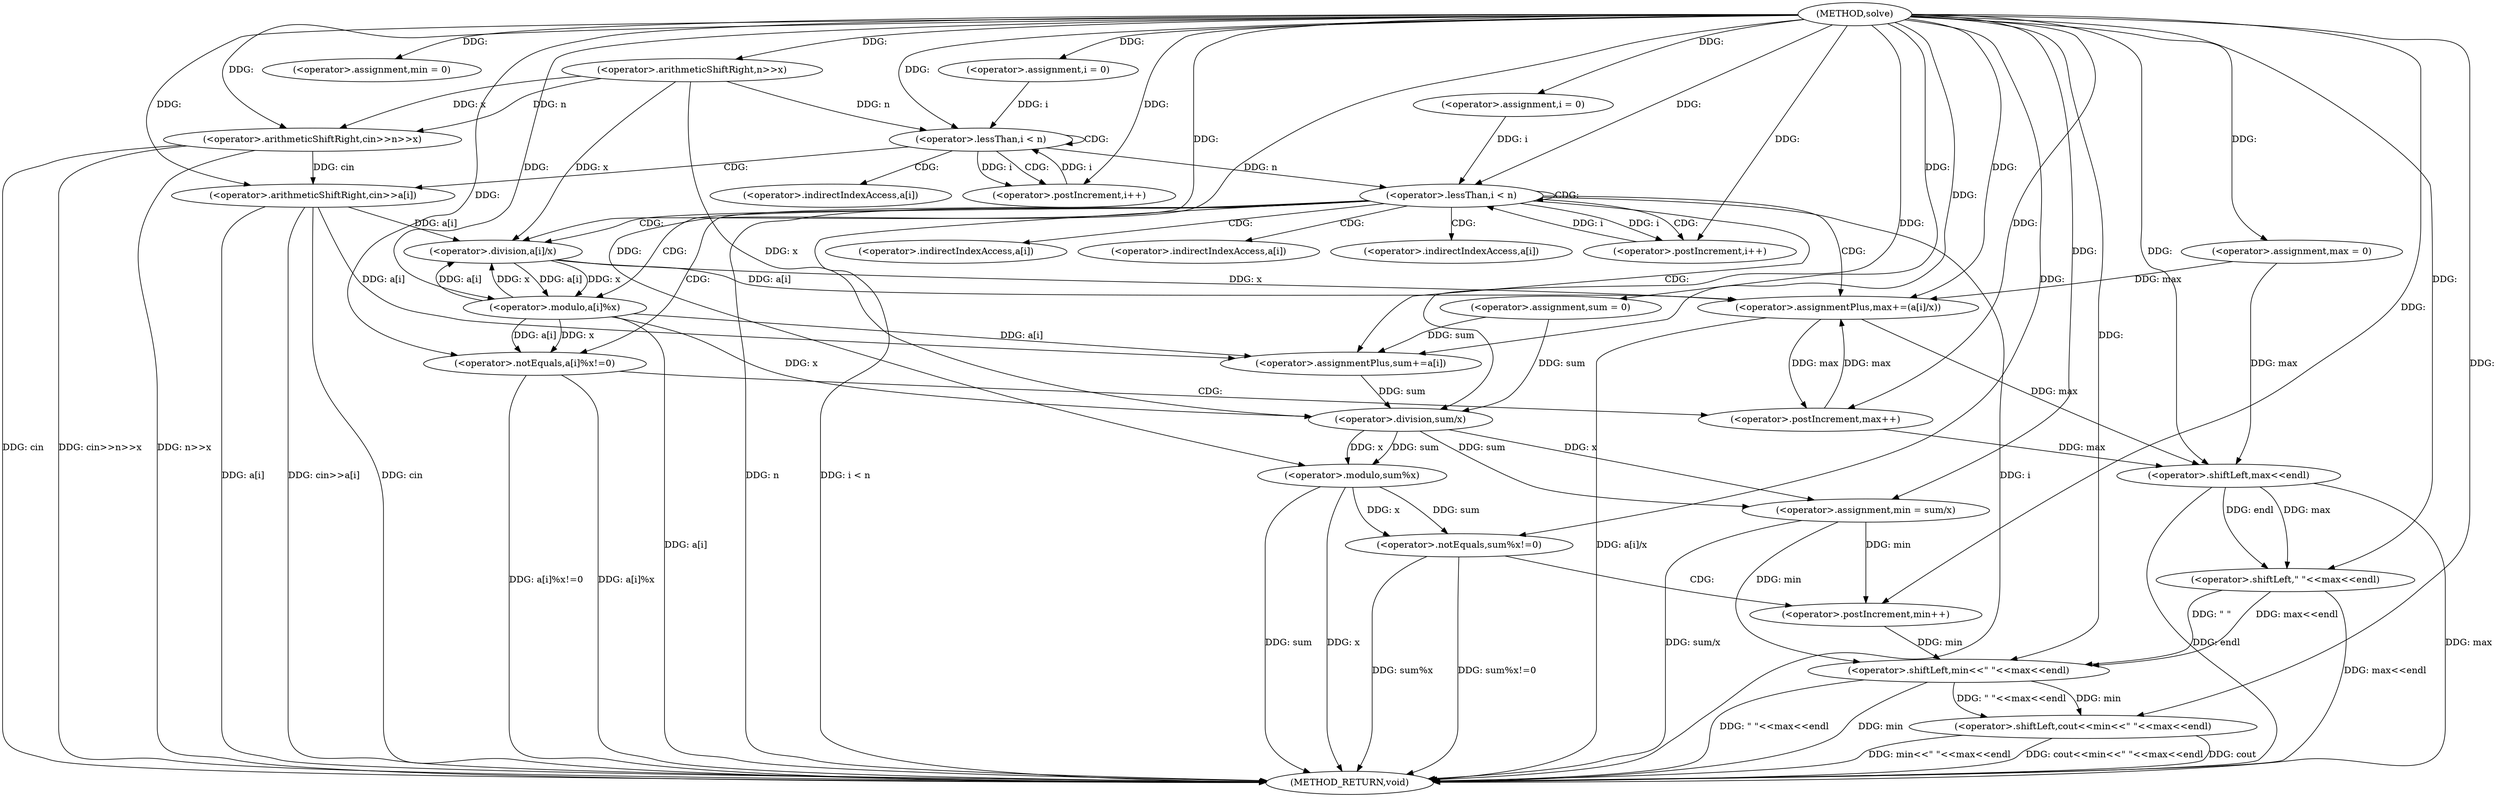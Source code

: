 digraph "solve" {  
"1000168" [label = "(METHOD,solve)" ]
"1000262" [label = "(METHOD_RETURN,void)" ]
"1000172" [label = "(<operator>.arithmeticShiftRight,cin>>n>>x)" ]
"1000178" [label = "(<operator>.assignment,max = 0)" ]
"1000182" [label = "(<operator>.assignment,min = 0)" ]
"1000203" [label = "(<operator>.assignment,sum = 0)" ]
"1000240" [label = "(<operator>.assignment,min = sum/x)" ]
"1000253" [label = "(<operator>.shiftLeft,cout<<min<<\" \"<<max<<endl)" ]
"1000188" [label = "(<operator>.assignment,i = 0)" ]
"1000191" [label = "(<operator>.lessThan,i < n)" ]
"1000194" [label = "(<operator>.postIncrement,i++)" ]
"1000208" [label = "(<operator>.assignment,i = 0)" ]
"1000211" [label = "(<operator>.lessThan,i < n)" ]
"1000214" [label = "(<operator>.postIncrement,i++)" ]
"1000246" [label = "(<operator>.notEquals,sum%x!=0)" ]
"1000251" [label = "(<operator>.postIncrement,min++)" ]
"1000174" [label = "(<operator>.arithmeticShiftRight,n>>x)" ]
"1000197" [label = "(<operator>.arithmeticShiftRight,cin>>a[i])" ]
"1000217" [label = "(<operator>.assignmentPlus,sum+=a[i])" ]
"1000222" [label = "(<operator>.assignmentPlus,max+=(a[i]/x))" ]
"1000242" [label = "(<operator>.division,sum/x)" ]
"1000255" [label = "(<operator>.shiftLeft,min<<\" \"<<max<<endl)" ]
"1000230" [label = "(<operator>.notEquals,a[i]%x!=0)" ]
"1000247" [label = "(<operator>.modulo,sum%x)" ]
"1000257" [label = "(<operator>.shiftLeft,\" \"<<max<<endl)" ]
"1000224" [label = "(<operator>.division,a[i]/x)" ]
"1000238" [label = "(<operator>.postIncrement,max++)" ]
"1000259" [label = "(<operator>.shiftLeft,max<<endl)" ]
"1000231" [label = "(<operator>.modulo,a[i]%x)" ]
"1000199" [label = "(<operator>.indirectIndexAccess,a[i])" ]
"1000219" [label = "(<operator>.indirectIndexAccess,a[i])" ]
"1000225" [label = "(<operator>.indirectIndexAccess,a[i])" ]
"1000232" [label = "(<operator>.indirectIndexAccess,a[i])" ]
  "1000172" -> "1000262"  [ label = "DDG: cin"] 
  "1000172" -> "1000262"  [ label = "DDG: n>>x"] 
  "1000172" -> "1000262"  [ label = "DDG: cin>>n>>x"] 
  "1000211" -> "1000262"  [ label = "DDG: i"] 
  "1000211" -> "1000262"  [ label = "DDG: n"] 
  "1000211" -> "1000262"  [ label = "DDG: i < n"] 
  "1000240" -> "1000262"  [ label = "DDG: sum/x"] 
  "1000247" -> "1000262"  [ label = "DDG: sum"] 
  "1000247" -> "1000262"  [ label = "DDG: x"] 
  "1000246" -> "1000262"  [ label = "DDG: sum%x"] 
  "1000246" -> "1000262"  [ label = "DDG: sum%x!=0"] 
  "1000255" -> "1000262"  [ label = "DDG: min"] 
  "1000259" -> "1000262"  [ label = "DDG: max"] 
  "1000257" -> "1000262"  [ label = "DDG: max<<endl"] 
  "1000255" -> "1000262"  [ label = "DDG: \" \"<<max<<endl"] 
  "1000253" -> "1000262"  [ label = "DDG: min<<\" \"<<max<<endl"] 
  "1000253" -> "1000262"  [ label = "DDG: cout<<min<<\" \"<<max<<endl"] 
  "1000222" -> "1000262"  [ label = "DDG: a[i]/x"] 
  "1000231" -> "1000262"  [ label = "DDG: a[i]"] 
  "1000230" -> "1000262"  [ label = "DDG: a[i]%x"] 
  "1000230" -> "1000262"  [ label = "DDG: a[i]%x!=0"] 
  "1000197" -> "1000262"  [ label = "DDG: cin"] 
  "1000197" -> "1000262"  [ label = "DDG: a[i]"] 
  "1000197" -> "1000262"  [ label = "DDG: cin>>a[i]"] 
  "1000253" -> "1000262"  [ label = "DDG: cout"] 
  "1000259" -> "1000262"  [ label = "DDG: endl"] 
  "1000168" -> "1000178"  [ label = "DDG: "] 
  "1000168" -> "1000182"  [ label = "DDG: "] 
  "1000168" -> "1000203"  [ label = "DDG: "] 
  "1000242" -> "1000240"  [ label = "DDG: sum"] 
  "1000242" -> "1000240"  [ label = "DDG: x"] 
  "1000168" -> "1000172"  [ label = "DDG: "] 
  "1000174" -> "1000172"  [ label = "DDG: x"] 
  "1000174" -> "1000172"  [ label = "DDG: n"] 
  "1000168" -> "1000188"  [ label = "DDG: "] 
  "1000168" -> "1000208"  [ label = "DDG: "] 
  "1000168" -> "1000240"  [ label = "DDG: "] 
  "1000168" -> "1000253"  [ label = "DDG: "] 
  "1000255" -> "1000253"  [ label = "DDG: min"] 
  "1000255" -> "1000253"  [ label = "DDG: \" \"<<max<<endl"] 
  "1000168" -> "1000174"  [ label = "DDG: "] 
  "1000188" -> "1000191"  [ label = "DDG: i"] 
  "1000194" -> "1000191"  [ label = "DDG: i"] 
  "1000168" -> "1000191"  [ label = "DDG: "] 
  "1000174" -> "1000191"  [ label = "DDG: n"] 
  "1000191" -> "1000194"  [ label = "DDG: i"] 
  "1000168" -> "1000194"  [ label = "DDG: "] 
  "1000208" -> "1000211"  [ label = "DDG: i"] 
  "1000214" -> "1000211"  [ label = "DDG: i"] 
  "1000168" -> "1000211"  [ label = "DDG: "] 
  "1000191" -> "1000211"  [ label = "DDG: n"] 
  "1000211" -> "1000214"  [ label = "DDG: i"] 
  "1000168" -> "1000214"  [ label = "DDG: "] 
  "1000231" -> "1000217"  [ label = "DDG: a[i]"] 
  "1000197" -> "1000217"  [ label = "DDG: a[i]"] 
  "1000224" -> "1000222"  [ label = "DDG: a[i]"] 
  "1000224" -> "1000222"  [ label = "DDG: x"] 
  "1000203" -> "1000242"  [ label = "DDG: sum"] 
  "1000217" -> "1000242"  [ label = "DDG: sum"] 
  "1000168" -> "1000242"  [ label = "DDG: "] 
  "1000174" -> "1000242"  [ label = "DDG: x"] 
  "1000231" -> "1000242"  [ label = "DDG: x"] 
  "1000247" -> "1000246"  [ label = "DDG: sum"] 
  "1000247" -> "1000246"  [ label = "DDG: x"] 
  "1000168" -> "1000246"  [ label = "DDG: "] 
  "1000240" -> "1000251"  [ label = "DDG: min"] 
  "1000168" -> "1000251"  [ label = "DDG: "] 
  "1000240" -> "1000255"  [ label = "DDG: min"] 
  "1000251" -> "1000255"  [ label = "DDG: min"] 
  "1000168" -> "1000255"  [ label = "DDG: "] 
  "1000257" -> "1000255"  [ label = "DDG: max<<endl"] 
  "1000257" -> "1000255"  [ label = "DDG: \" \""] 
  "1000172" -> "1000197"  [ label = "DDG: cin"] 
  "1000168" -> "1000197"  [ label = "DDG: "] 
  "1000203" -> "1000217"  [ label = "DDG: sum"] 
  "1000168" -> "1000217"  [ label = "DDG: "] 
  "1000178" -> "1000222"  [ label = "DDG: max"] 
  "1000238" -> "1000222"  [ label = "DDG: max"] 
  "1000168" -> "1000222"  [ label = "DDG: "] 
  "1000242" -> "1000247"  [ label = "DDG: sum"] 
  "1000168" -> "1000247"  [ label = "DDG: "] 
  "1000242" -> "1000247"  [ label = "DDG: x"] 
  "1000168" -> "1000257"  [ label = "DDG: "] 
  "1000259" -> "1000257"  [ label = "DDG: endl"] 
  "1000259" -> "1000257"  [ label = "DDG: max"] 
  "1000231" -> "1000224"  [ label = "DDG: a[i]"] 
  "1000197" -> "1000224"  [ label = "DDG: a[i]"] 
  "1000174" -> "1000224"  [ label = "DDG: x"] 
  "1000231" -> "1000224"  [ label = "DDG: x"] 
  "1000168" -> "1000224"  [ label = "DDG: "] 
  "1000231" -> "1000230"  [ label = "DDG: x"] 
  "1000231" -> "1000230"  [ label = "DDG: a[i]"] 
  "1000168" -> "1000230"  [ label = "DDG: "] 
  "1000178" -> "1000259"  [ label = "DDG: max"] 
  "1000222" -> "1000259"  [ label = "DDG: max"] 
  "1000238" -> "1000259"  [ label = "DDG: max"] 
  "1000168" -> "1000259"  [ label = "DDG: "] 
  "1000224" -> "1000231"  [ label = "DDG: a[i]"] 
  "1000224" -> "1000231"  [ label = "DDG: x"] 
  "1000168" -> "1000231"  [ label = "DDG: "] 
  "1000222" -> "1000238"  [ label = "DDG: max"] 
  "1000168" -> "1000238"  [ label = "DDG: "] 
  "1000191" -> "1000191"  [ label = "CDG: "] 
  "1000191" -> "1000199"  [ label = "CDG: "] 
  "1000191" -> "1000197"  [ label = "CDG: "] 
  "1000191" -> "1000194"  [ label = "CDG: "] 
  "1000211" -> "1000225"  [ label = "CDG: "] 
  "1000211" -> "1000211"  [ label = "CDG: "] 
  "1000211" -> "1000222"  [ label = "CDG: "] 
  "1000211" -> "1000214"  [ label = "CDG: "] 
  "1000211" -> "1000231"  [ label = "CDG: "] 
  "1000211" -> "1000224"  [ label = "CDG: "] 
  "1000211" -> "1000217"  [ label = "CDG: "] 
  "1000211" -> "1000230"  [ label = "CDG: "] 
  "1000211" -> "1000232"  [ label = "CDG: "] 
  "1000211" -> "1000219"  [ label = "CDG: "] 
  "1000246" -> "1000251"  [ label = "CDG: "] 
  "1000230" -> "1000238"  [ label = "CDG: "] 
}
